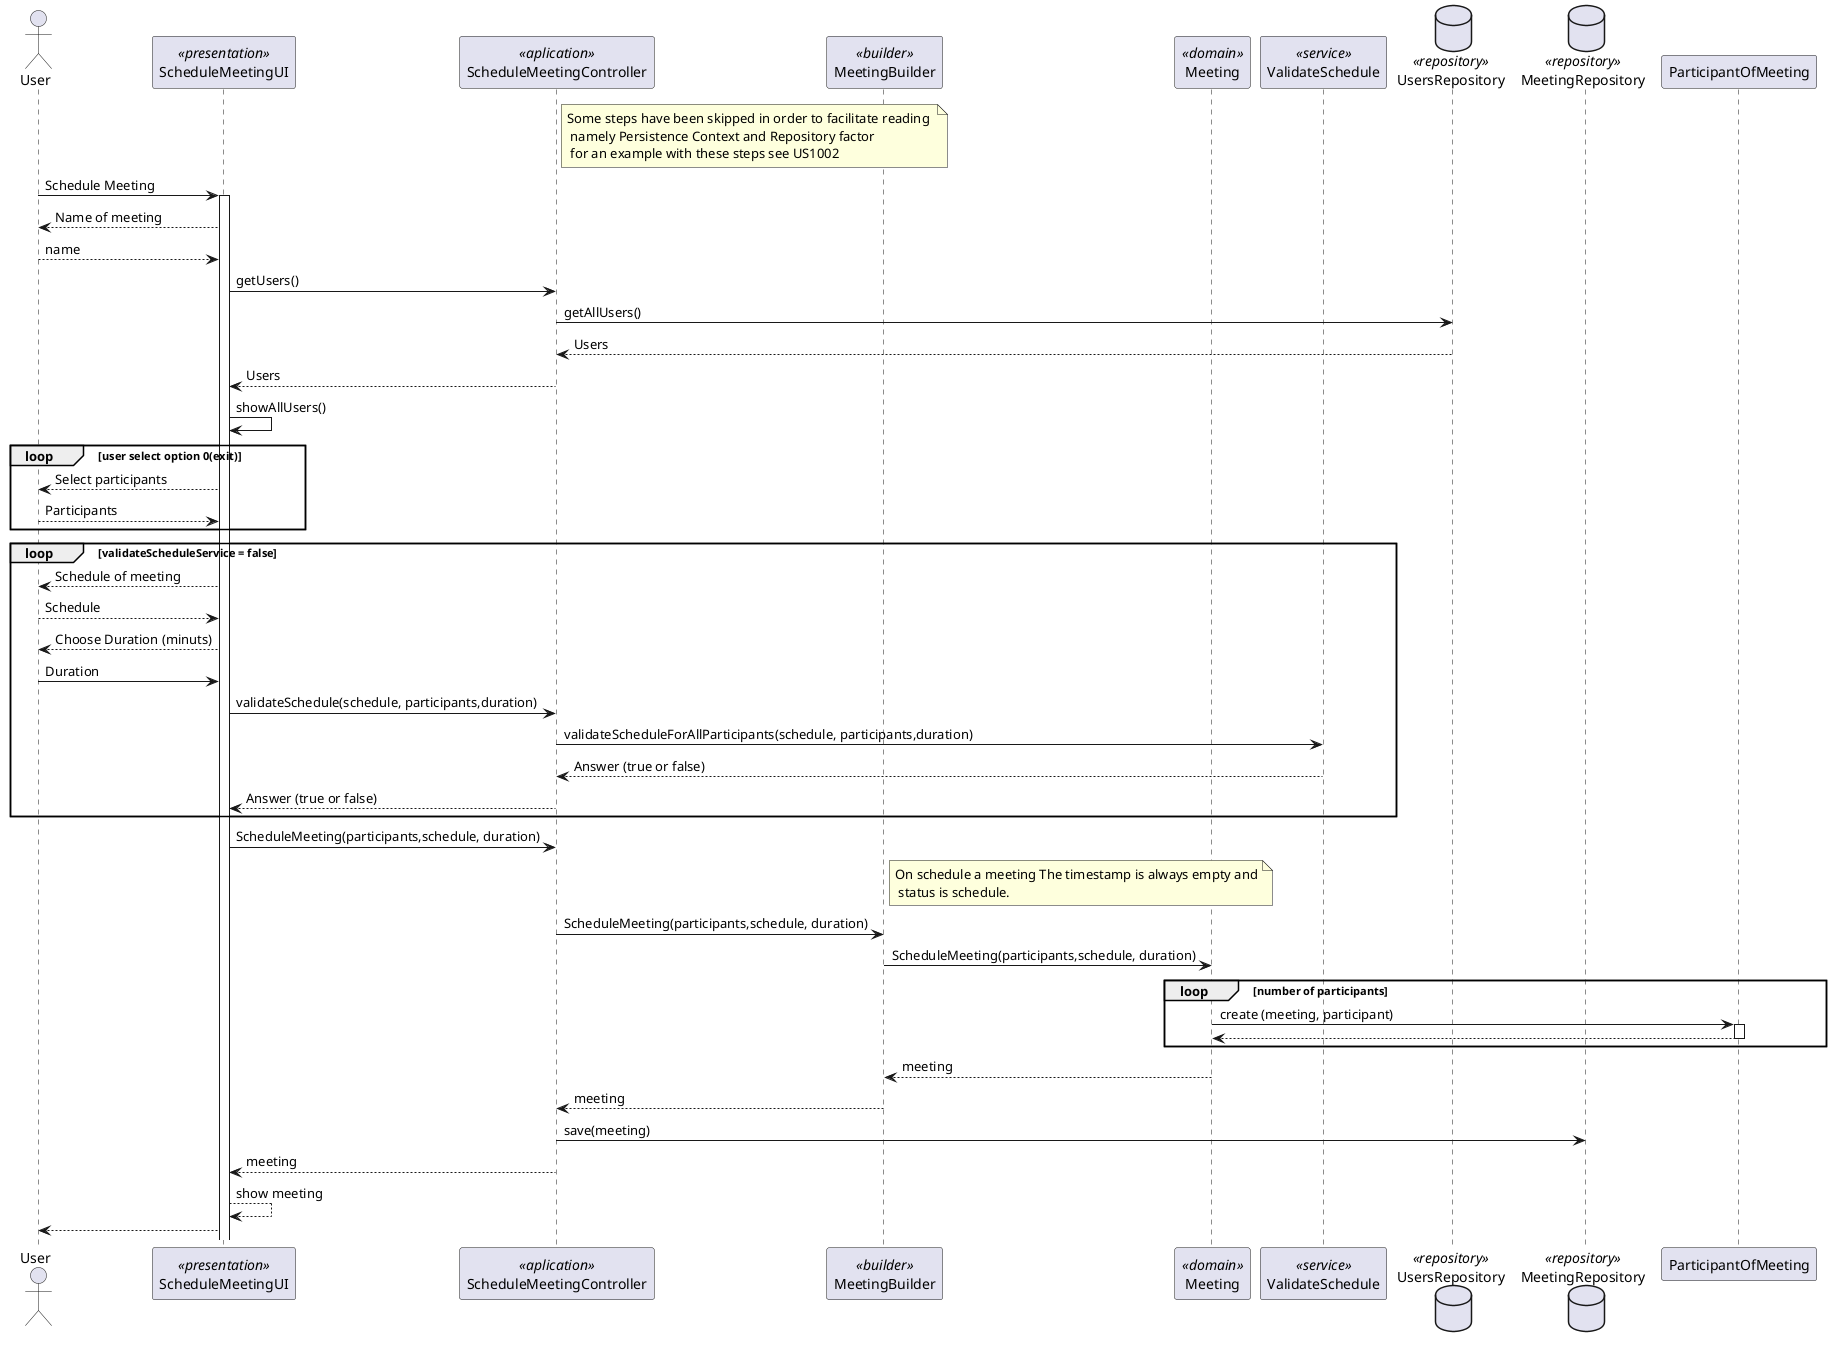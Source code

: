 @startuml
actor User as Actor
participant ScheduleMeetingUI as UI <<presentation>>
participant ScheduleMeetingController as Controller <<aplication>>
participant MeetingBuilder as Builder <<builder>>
participant Meeting as Domain <<domain>>
participant ValidateSchedule as Service <<service>>
database UsersRepository as UsersRepository <<repository>>
database MeetingRepository as MeetingRepository <<repository>>

note right of Controller:Some steps have been skipped in order to facilitate reading \n namely Persistence Context and Repository factor \n for an example with these steps see US1002
Actor -> UI: Schedule Meeting
activate UI
    UI --> Actor: Name of meeting
    Actor --> UI: name
    UI -> Controller: getUsers()
    Controller -> UsersRepository: getAllUsers()
    UsersRepository --> Controller: Users
    Controller --> UI: Users
    UI -> UI: showAllUsers()
    loop user select option 0(exit)
        UI --> Actor: Select participants
        Actor --> UI: Participants
    end


    loop validateScheduleService = false
        UI --> Actor: Schedule of meeting
        Actor --> UI: Schedule
        UI --> Actor: Choose Duration (minuts)
        Actor -> UI: Duration
        UI -> Controller: validateSchedule(schedule, participants,duration)
        Controller -> Service: validateScheduleForAllParticipants(schedule, participants,duration)
        Service --> Controller: Answer (true or false)
        Controller --> UI: Answer (true or false)
    end
    UI -> Controller: ScheduleMeeting(participants,schedule, duration)
    note right of Builder: On schedule a meeting The timestamp is always empty and\n status is schedule.
    Controller -> Builder:ScheduleMeeting(participants,schedule, duration)
    Builder -> Domain: ScheduleMeeting(participants,schedule, duration)

    loop number of participants
        Domain -> ParticipantOfMeeting: create (meeting, participant)
        activate ParticipantOfMeeting
        ParticipantOfMeeting --> Domain
        deactivate ParticipantOfMeeting
    end

    Domain --> Builder: meeting
    Builder --> Controller: meeting
    Controller -> MeetingRepository: save(meeting)
    Controller --> UI: meeting
    UI --> UI: show meeting
    UI --> Actor



@enduml